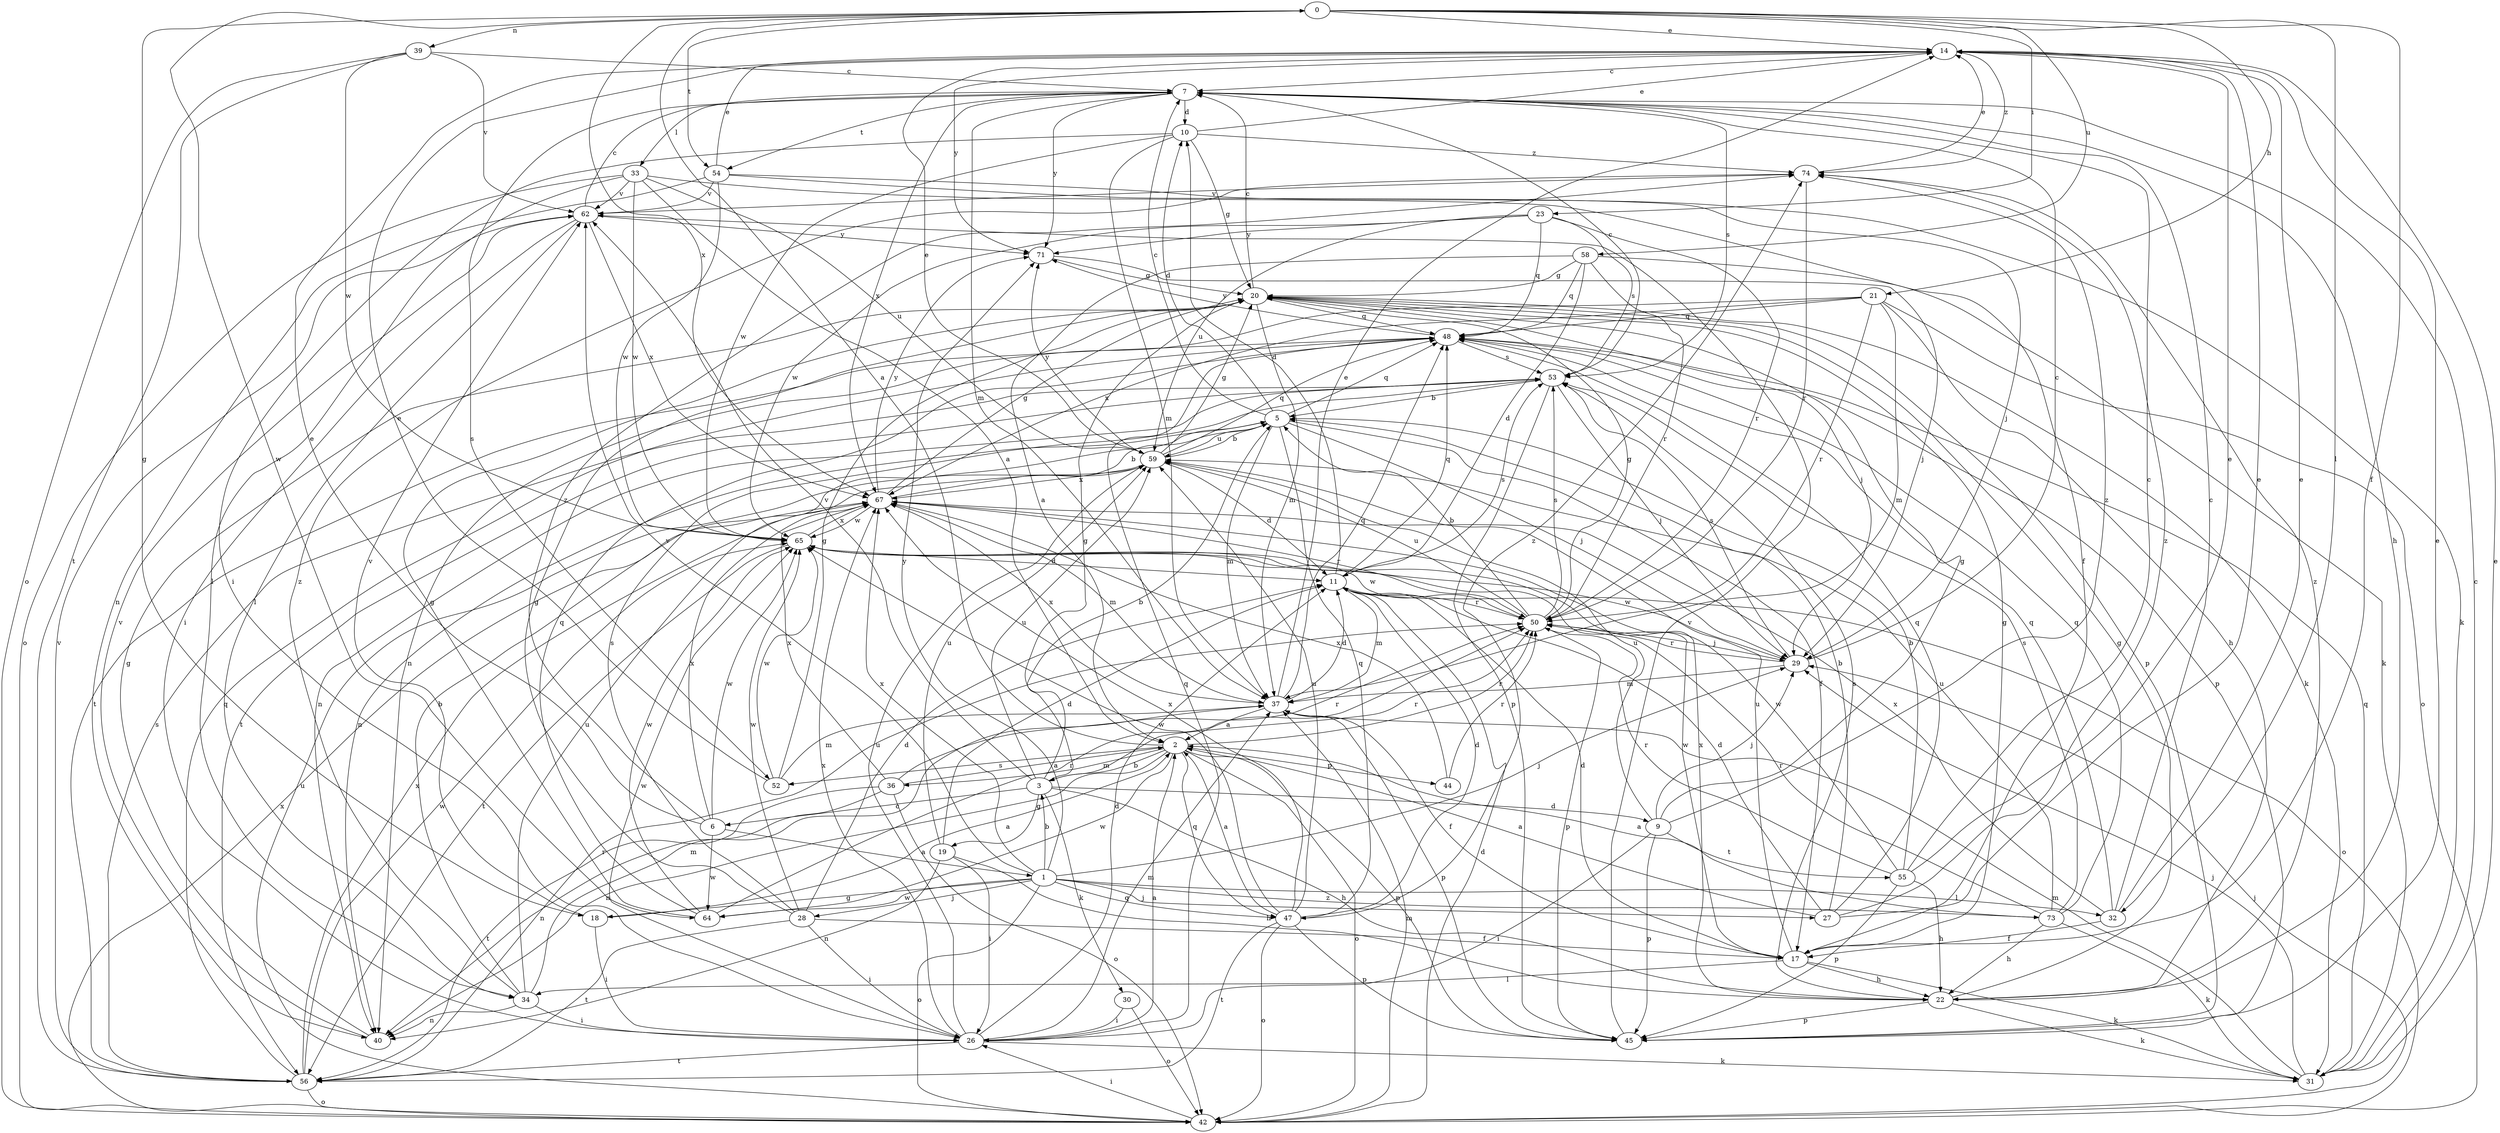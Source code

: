 strict digraph  {
0;
1;
2;
3;
5;
6;
7;
9;
10;
11;
14;
17;
18;
19;
20;
21;
22;
23;
26;
27;
28;
29;
30;
31;
32;
33;
34;
36;
37;
39;
40;
42;
44;
45;
47;
48;
50;
52;
53;
54;
55;
56;
58;
59;
62;
64;
65;
67;
71;
73;
74;
0 -> 14  [label=e];
0 -> 17  [label=f];
0 -> 18  [label=g];
0 -> 21  [label=h];
0 -> 23  [label=i];
0 -> 32  [label=l];
0 -> 39  [label=n];
0 -> 54  [label=t];
0 -> 58  [label=u];
0 -> 64  [label=w];
0 -> 67  [label=x];
1 -> 3  [label=b];
1 -> 18  [label=g];
1 -> 27  [label=j];
1 -> 28  [label=j];
1 -> 29  [label=j];
1 -> 32  [label=l];
1 -> 42  [label=o];
1 -> 47  [label=q];
1 -> 62  [label=v];
1 -> 64  [label=w];
1 -> 67  [label=x];
1 -> 71  [label=y];
1 -> 73  [label=z];
2 -> 0  [label=a];
2 -> 3  [label=b];
2 -> 36  [label=m];
2 -> 40  [label=n];
2 -> 42  [label=o];
2 -> 44  [label=p];
2 -> 45  [label=p];
2 -> 47  [label=q];
2 -> 50  [label=r];
2 -> 52  [label=s];
2 -> 64  [label=w];
3 -> 5  [label=b];
3 -> 6  [label=c];
3 -> 9  [label=d];
3 -> 19  [label=g];
3 -> 20  [label=g];
3 -> 22  [label=h];
3 -> 30  [label=k];
3 -> 50  [label=r];
3 -> 59  [label=u];
3 -> 62  [label=v];
5 -> 7  [label=c];
5 -> 10  [label=d];
5 -> 17  [label=f];
5 -> 29  [label=j];
5 -> 37  [label=m];
5 -> 40  [label=n];
5 -> 47  [label=q];
5 -> 48  [label=q];
5 -> 59  [label=u];
6 -> 1  [label=a];
6 -> 14  [label=e];
6 -> 64  [label=w];
6 -> 65  [label=w];
6 -> 67  [label=x];
6 -> 74  [label=z];
7 -> 10  [label=d];
7 -> 22  [label=h];
7 -> 33  [label=l];
7 -> 37  [label=m];
7 -> 52  [label=s];
7 -> 53  [label=s];
7 -> 54  [label=t];
7 -> 67  [label=x];
7 -> 71  [label=y];
9 -> 20  [label=g];
9 -> 26  [label=i];
9 -> 29  [label=j];
9 -> 45  [label=p];
9 -> 55  [label=t];
9 -> 59  [label=u];
9 -> 74  [label=z];
10 -> 14  [label=e];
10 -> 20  [label=g];
10 -> 26  [label=i];
10 -> 37  [label=m];
10 -> 65  [label=w];
10 -> 74  [label=z];
11 -> 10  [label=d];
11 -> 37  [label=m];
11 -> 42  [label=o];
11 -> 48  [label=q];
11 -> 50  [label=r];
11 -> 53  [label=s];
14 -> 7  [label=c];
14 -> 71  [label=y];
14 -> 74  [label=z];
17 -> 11  [label=d];
17 -> 20  [label=g];
17 -> 22  [label=h];
17 -> 31  [label=k];
17 -> 34  [label=l];
17 -> 59  [label=u];
17 -> 65  [label=w];
18 -> 2  [label=a];
18 -> 26  [label=i];
18 -> 62  [label=v];
19 -> 11  [label=d];
19 -> 22  [label=h];
19 -> 26  [label=i];
19 -> 40  [label=n];
19 -> 59  [label=u];
20 -> 7  [label=c];
20 -> 29  [label=j];
20 -> 31  [label=k];
20 -> 37  [label=m];
20 -> 45  [label=p];
20 -> 48  [label=q];
21 -> 22  [label=h];
21 -> 37  [label=m];
21 -> 40  [label=n];
21 -> 42  [label=o];
21 -> 48  [label=q];
21 -> 50  [label=r];
21 -> 67  [label=x];
22 -> 20  [label=g];
22 -> 31  [label=k];
22 -> 45  [label=p];
22 -> 53  [label=s];
22 -> 67  [label=x];
22 -> 74  [label=z];
23 -> 48  [label=q];
23 -> 50  [label=r];
23 -> 53  [label=s];
23 -> 59  [label=u];
23 -> 65  [label=w];
23 -> 71  [label=y];
26 -> 2  [label=a];
26 -> 11  [label=d];
26 -> 31  [label=k];
26 -> 37  [label=m];
26 -> 48  [label=q];
26 -> 56  [label=t];
26 -> 59  [label=u];
26 -> 65  [label=w];
26 -> 67  [label=x];
27 -> 2  [label=a];
27 -> 5  [label=b];
27 -> 11  [label=d];
27 -> 14  [label=e];
27 -> 48  [label=q];
27 -> 74  [label=z];
28 -> 11  [label=d];
28 -> 17  [label=f];
28 -> 20  [label=g];
28 -> 26  [label=i];
28 -> 53  [label=s];
28 -> 56  [label=t];
28 -> 65  [label=w];
29 -> 7  [label=c];
29 -> 37  [label=m];
29 -> 50  [label=r];
29 -> 53  [label=s];
29 -> 65  [label=w];
30 -> 26  [label=i];
30 -> 42  [label=o];
31 -> 7  [label=c];
31 -> 14  [label=e];
31 -> 29  [label=j];
31 -> 37  [label=m];
31 -> 48  [label=q];
32 -> 7  [label=c];
32 -> 14  [label=e];
32 -> 17  [label=f];
32 -> 48  [label=q];
32 -> 67  [label=x];
33 -> 2  [label=a];
33 -> 17  [label=f];
33 -> 34  [label=l];
33 -> 42  [label=o];
33 -> 59  [label=u];
33 -> 62  [label=v];
33 -> 65  [label=w];
34 -> 5  [label=b];
34 -> 26  [label=i];
34 -> 37  [label=m];
34 -> 40  [label=n];
34 -> 59  [label=u];
34 -> 74  [label=z];
36 -> 2  [label=a];
36 -> 40  [label=n];
36 -> 42  [label=o];
36 -> 50  [label=r];
36 -> 56  [label=t];
36 -> 67  [label=x];
37 -> 2  [label=a];
37 -> 11  [label=d];
37 -> 14  [label=e];
37 -> 17  [label=f];
37 -> 45  [label=p];
37 -> 48  [label=q];
37 -> 67  [label=x];
39 -> 7  [label=c];
39 -> 42  [label=o];
39 -> 56  [label=t];
39 -> 62  [label=v];
39 -> 65  [label=w];
40 -> 20  [label=g];
40 -> 62  [label=v];
42 -> 11  [label=d];
42 -> 26  [label=i];
42 -> 29  [label=j];
42 -> 37  [label=m];
42 -> 59  [label=u];
42 -> 67  [label=x];
44 -> 50  [label=r];
44 -> 67  [label=x];
45 -> 14  [label=e];
45 -> 62  [label=v];
47 -> 2  [label=a];
47 -> 11  [label=d];
47 -> 42  [label=o];
47 -> 45  [label=p];
47 -> 56  [label=t];
47 -> 59  [label=u];
47 -> 65  [label=w];
47 -> 67  [label=x];
47 -> 74  [label=z];
48 -> 45  [label=p];
48 -> 53  [label=s];
48 -> 56  [label=t];
48 -> 71  [label=y];
50 -> 5  [label=b];
50 -> 20  [label=g];
50 -> 29  [label=j];
50 -> 45  [label=p];
50 -> 53  [label=s];
50 -> 59  [label=u];
50 -> 65  [label=w];
52 -> 14  [label=e];
52 -> 20  [label=g];
52 -> 37  [label=m];
52 -> 65  [label=w];
53 -> 5  [label=b];
53 -> 7  [label=c];
53 -> 29  [label=j];
53 -> 40  [label=n];
53 -> 45  [label=p];
53 -> 56  [label=t];
54 -> 14  [label=e];
54 -> 29  [label=j];
54 -> 31  [label=k];
54 -> 40  [label=n];
54 -> 62  [label=v];
54 -> 65  [label=w];
55 -> 5  [label=b];
55 -> 7  [label=c];
55 -> 14  [label=e];
55 -> 22  [label=h];
55 -> 45  [label=p];
55 -> 50  [label=r];
55 -> 65  [label=w];
56 -> 42  [label=o];
56 -> 48  [label=q];
56 -> 50  [label=r];
56 -> 53  [label=s];
56 -> 62  [label=v];
56 -> 65  [label=w];
56 -> 67  [label=x];
58 -> 2  [label=a];
58 -> 11  [label=d];
58 -> 20  [label=g];
58 -> 31  [label=k];
58 -> 48  [label=q];
58 -> 50  [label=r];
59 -> 5  [label=b];
59 -> 11  [label=d];
59 -> 14  [label=e];
59 -> 20  [label=g];
59 -> 48  [label=q];
59 -> 67  [label=x];
59 -> 71  [label=y];
62 -> 7  [label=c];
62 -> 26  [label=i];
62 -> 34  [label=l];
62 -> 67  [label=x];
62 -> 71  [label=y];
64 -> 20  [label=g];
64 -> 48  [label=q];
64 -> 50  [label=r];
64 -> 65  [label=w];
65 -> 11  [label=d];
65 -> 56  [label=t];
65 -> 67  [label=x];
67 -> 5  [label=b];
67 -> 20  [label=g];
67 -> 37  [label=m];
67 -> 50  [label=r];
67 -> 65  [label=w];
67 -> 71  [label=y];
71 -> 20  [label=g];
71 -> 29  [label=j];
73 -> 2  [label=a];
73 -> 22  [label=h];
73 -> 31  [label=k];
73 -> 48  [label=q];
73 -> 50  [label=r];
73 -> 53  [label=s];
73 -> 59  [label=u];
74 -> 14  [label=e];
74 -> 50  [label=r];
74 -> 62  [label=v];
}
